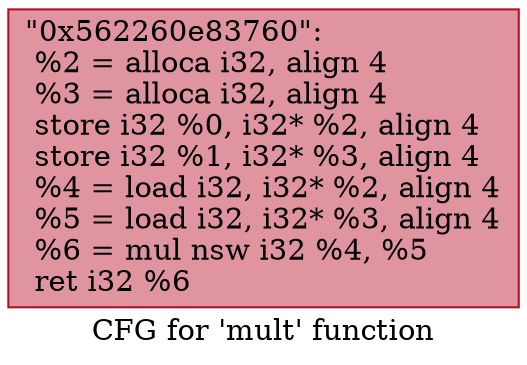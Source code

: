 digraph "CFG for 'mult' function" {
	label="CFG for 'mult' function";

	Node0x562260e83760 [shape=record,color="#b70d28ff", style=filled, fillcolor="#b70d2870",label="{\"0x562260e83760\":\l  %2 = alloca i32, align 4\l  %3 = alloca i32, align 4\l  store i32 %0, i32* %2, align 4\l  store i32 %1, i32* %3, align 4\l  %4 = load i32, i32* %2, align 4\l  %5 = load i32, i32* %3, align 4\l  %6 = mul nsw i32 %4, %5\l  ret i32 %6\l}"];
}
